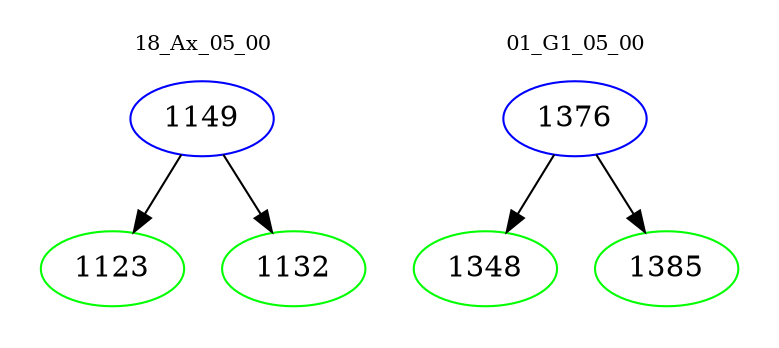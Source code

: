 digraph{
subgraph cluster_0 {
color = white
label = "18_Ax_05_00";
fontsize=10;
T0_1149 [label="1149", color="blue"]
T0_1149 -> T0_1123 [color="black"]
T0_1123 [label="1123", color="green"]
T0_1149 -> T0_1132 [color="black"]
T0_1132 [label="1132", color="green"]
}
subgraph cluster_1 {
color = white
label = "01_G1_05_00";
fontsize=10;
T1_1376 [label="1376", color="blue"]
T1_1376 -> T1_1348 [color="black"]
T1_1348 [label="1348", color="green"]
T1_1376 -> T1_1385 [color="black"]
T1_1385 [label="1385", color="green"]
}
}
